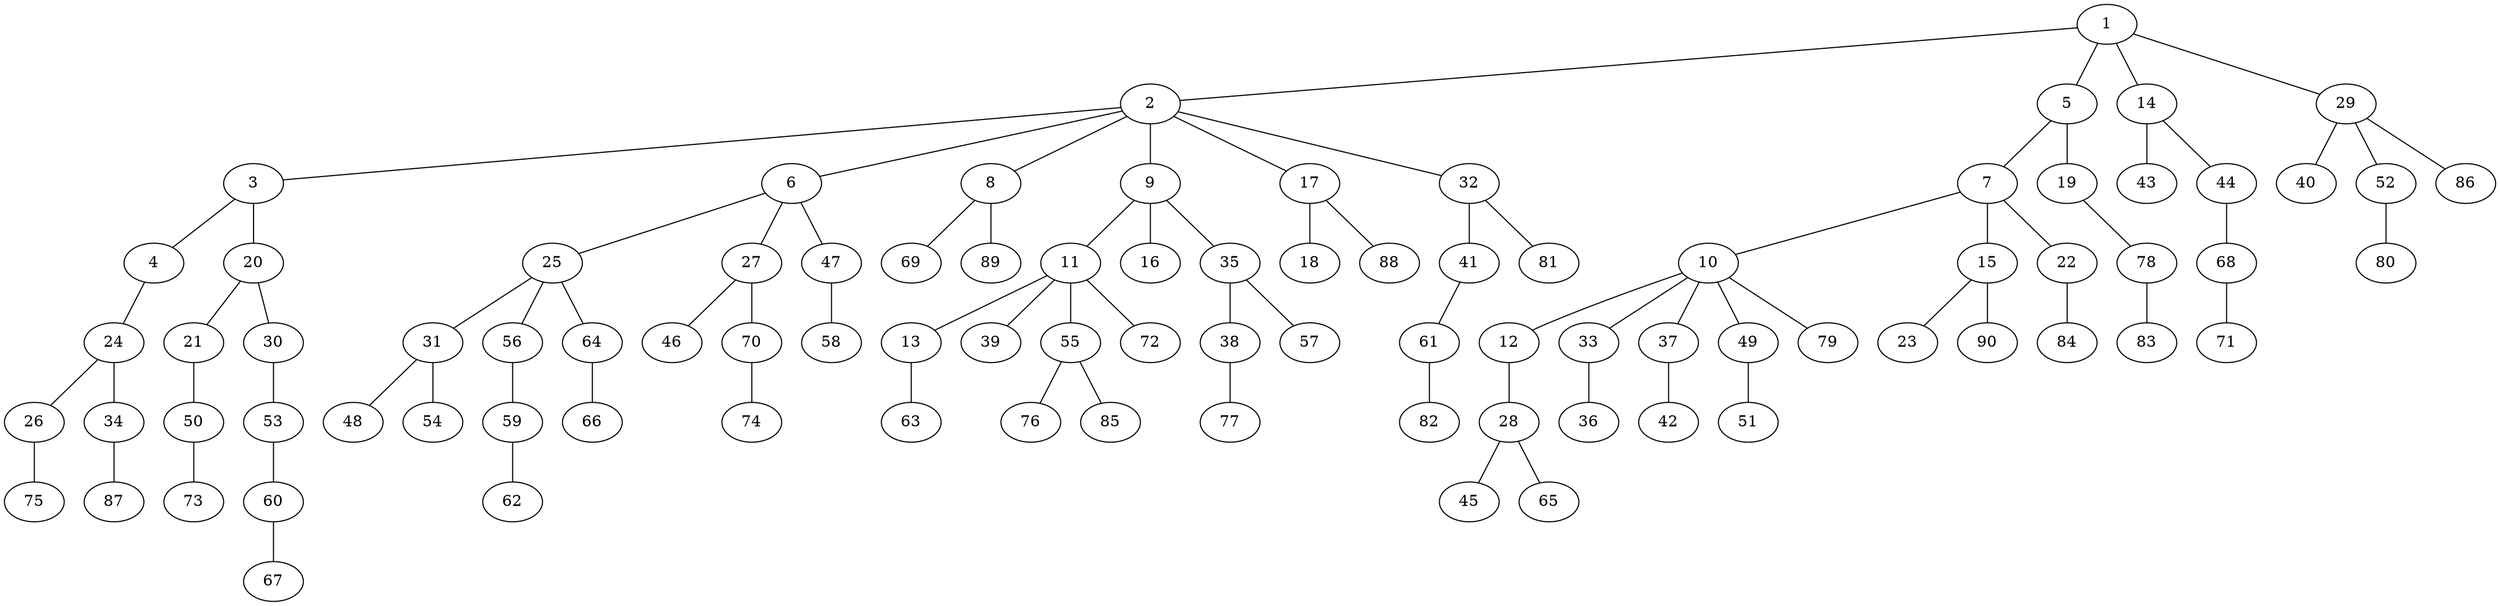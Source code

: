 graph graphname {1--2
1--5
1--14
1--29
2--3
2--6
2--8
2--9
2--17
2--32
3--4
3--20
4--24
5--7
5--19
6--25
6--27
6--47
7--10
7--15
7--22
8--69
8--89
9--11
9--16
9--35
10--12
10--33
10--37
10--49
10--79
11--13
11--39
11--55
11--72
12--28
13--63
14--43
14--44
15--23
15--90
17--18
17--88
19--78
20--21
20--30
21--50
22--84
24--26
24--34
25--31
25--56
25--64
26--75
27--46
27--70
28--45
28--65
29--40
29--52
29--86
30--53
31--48
31--54
32--41
32--81
33--36
34--87
35--38
35--57
37--42
38--77
41--61
44--68
47--58
49--51
50--73
52--80
53--60
55--76
55--85
56--59
59--62
60--67
61--82
64--66
68--71
70--74
78--83
}